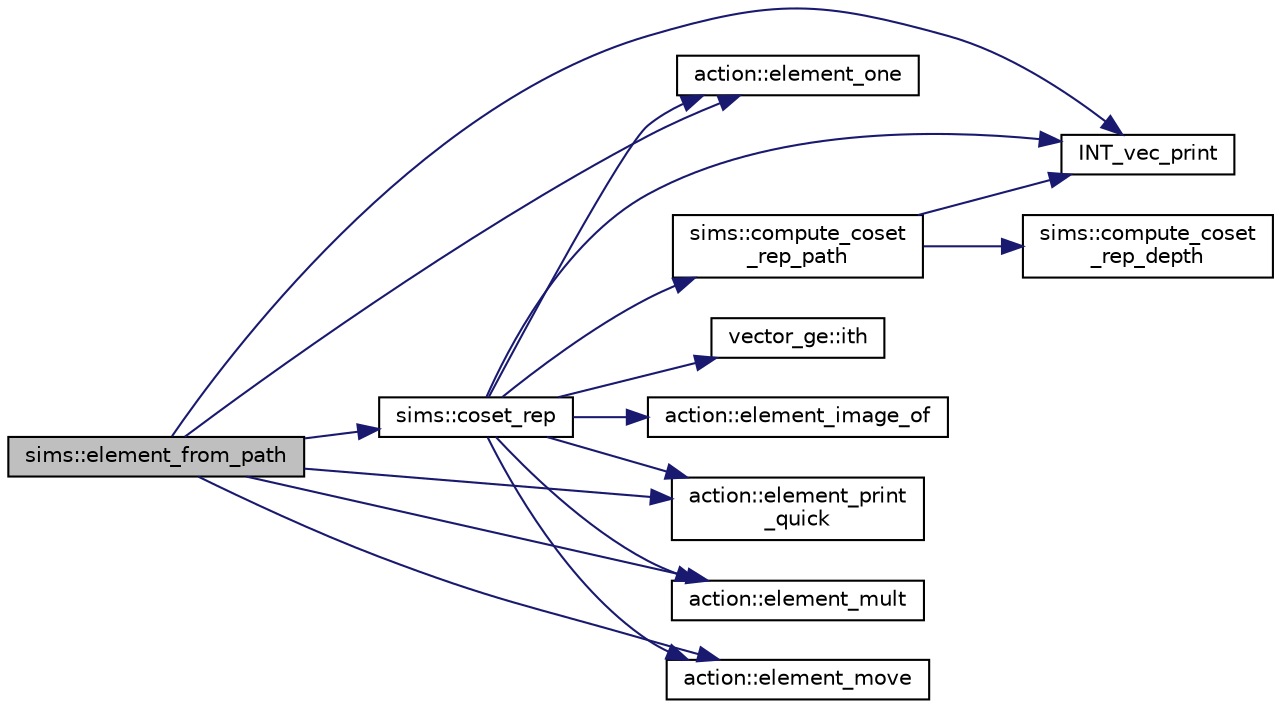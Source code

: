digraph "sims::element_from_path"
{
  edge [fontname="Helvetica",fontsize="10",labelfontname="Helvetica",labelfontsize="10"];
  node [fontname="Helvetica",fontsize="10",shape=record];
  rankdir="LR";
  Node2891 [label="sims::element_from_path",height=0.2,width=0.4,color="black", fillcolor="grey75", style="filled", fontcolor="black"];
  Node2891 -> Node2892 [color="midnightblue",fontsize="10",style="solid",fontname="Helvetica"];
  Node2892 [label="INT_vec_print",height=0.2,width=0.4,color="black", fillcolor="white", style="filled",URL="$df/dbf/sajeeb_8_c.html#a79a5901af0b47dd0d694109543c027fe"];
  Node2891 -> Node2893 [color="midnightblue",fontsize="10",style="solid",fontname="Helvetica"];
  Node2893 [label="action::element_one",height=0.2,width=0.4,color="black", fillcolor="white", style="filled",URL="$d2/d86/classaction.html#a780a105daf04d6d1fe7e2f63b3c88e3b"];
  Node2891 -> Node2894 [color="midnightblue",fontsize="10",style="solid",fontname="Helvetica"];
  Node2894 [label="sims::coset_rep",height=0.2,width=0.4,color="black", fillcolor="white", style="filled",URL="$d9/df3/classsims.html#a3d669dba4d005cd2399388f27f44cd04"];
  Node2894 -> Node2895 [color="midnightblue",fontsize="10",style="solid",fontname="Helvetica"];
  Node2895 [label="sims::compute_coset\l_rep_path",height=0.2,width=0.4,color="black", fillcolor="white", style="filled",URL="$d9/df3/classsims.html#a22a53a24eb86dcfe54cb3588776a4d96"];
  Node2895 -> Node2896 [color="midnightblue",fontsize="10",style="solid",fontname="Helvetica"];
  Node2896 [label="sims::compute_coset\l_rep_depth",height=0.2,width=0.4,color="black", fillcolor="white", style="filled",URL="$d9/df3/classsims.html#abfeb782bd253f1df5253486afb120f6f"];
  Node2895 -> Node2892 [color="midnightblue",fontsize="10",style="solid",fontname="Helvetica"];
  Node2894 -> Node2892 [color="midnightblue",fontsize="10",style="solid",fontname="Helvetica"];
  Node2894 -> Node2893 [color="midnightblue",fontsize="10",style="solid",fontname="Helvetica"];
  Node2894 -> Node2897 [color="midnightblue",fontsize="10",style="solid",fontname="Helvetica"];
  Node2897 [label="vector_ge::ith",height=0.2,width=0.4,color="black", fillcolor="white", style="filled",URL="$d4/d6e/classvector__ge.html#a1ff002e8b746a9beb119d57dcd4a15ff"];
  Node2894 -> Node2898 [color="midnightblue",fontsize="10",style="solid",fontname="Helvetica"];
  Node2898 [label="action::element_print\l_quick",height=0.2,width=0.4,color="black", fillcolor="white", style="filled",URL="$d2/d86/classaction.html#a4844680cf6750396f76494a28655265b"];
  Node2894 -> Node2899 [color="midnightblue",fontsize="10",style="solid",fontname="Helvetica"];
  Node2899 [label="action::element_mult",height=0.2,width=0.4,color="black", fillcolor="white", style="filled",URL="$d2/d86/classaction.html#ae9e36b2cae1f0f7bd7144097fa9a34b3"];
  Node2894 -> Node2900 [color="midnightblue",fontsize="10",style="solid",fontname="Helvetica"];
  Node2900 [label="action::element_move",height=0.2,width=0.4,color="black", fillcolor="white", style="filled",URL="$d2/d86/classaction.html#a550947491bbb534d3d7951f50198a874"];
  Node2894 -> Node2901 [color="midnightblue",fontsize="10",style="solid",fontname="Helvetica"];
  Node2901 [label="action::element_image_of",height=0.2,width=0.4,color="black", fillcolor="white", style="filled",URL="$d2/d86/classaction.html#ae09559d4537a048fc860f8a74a31393d"];
  Node2891 -> Node2898 [color="midnightblue",fontsize="10",style="solid",fontname="Helvetica"];
  Node2891 -> Node2899 [color="midnightblue",fontsize="10",style="solid",fontname="Helvetica"];
  Node2891 -> Node2900 [color="midnightblue",fontsize="10",style="solid",fontname="Helvetica"];
}
